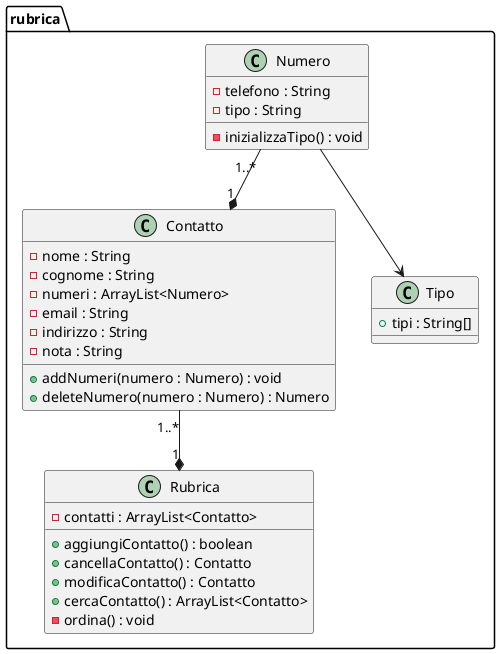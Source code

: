 @startuml
package rubrica {
    class Rubrica {
        - contatti : ArrayList<Contatto>

        + aggiungiContatto() : boolean
        + cancellaContatto() : Contatto
        + modificaContatto() : Contatto
        + cercaContatto() : ArrayList<Contatto>
        - ordina() : void
    }
    class Contatto {
        - nome : String
        - cognome : String
        - numeri : ArrayList<Numero>
        - email : String
        - indirizzo : String
        - nota : String

        + addNumeri(numero : Numero) : void
        + deleteNumero(numero : Numero) : Numero
    }
    class Numero {
        - telefono : String
        - tipo : String

        - inizializzaTipo() : void
    }
    class Tipo {
        + tipi : String[]
    }
}
Numero --> Tipo
Numero "1..*" --* "1" Contatto
Contatto "1..*" --* "1" Rubrica
@enduml
